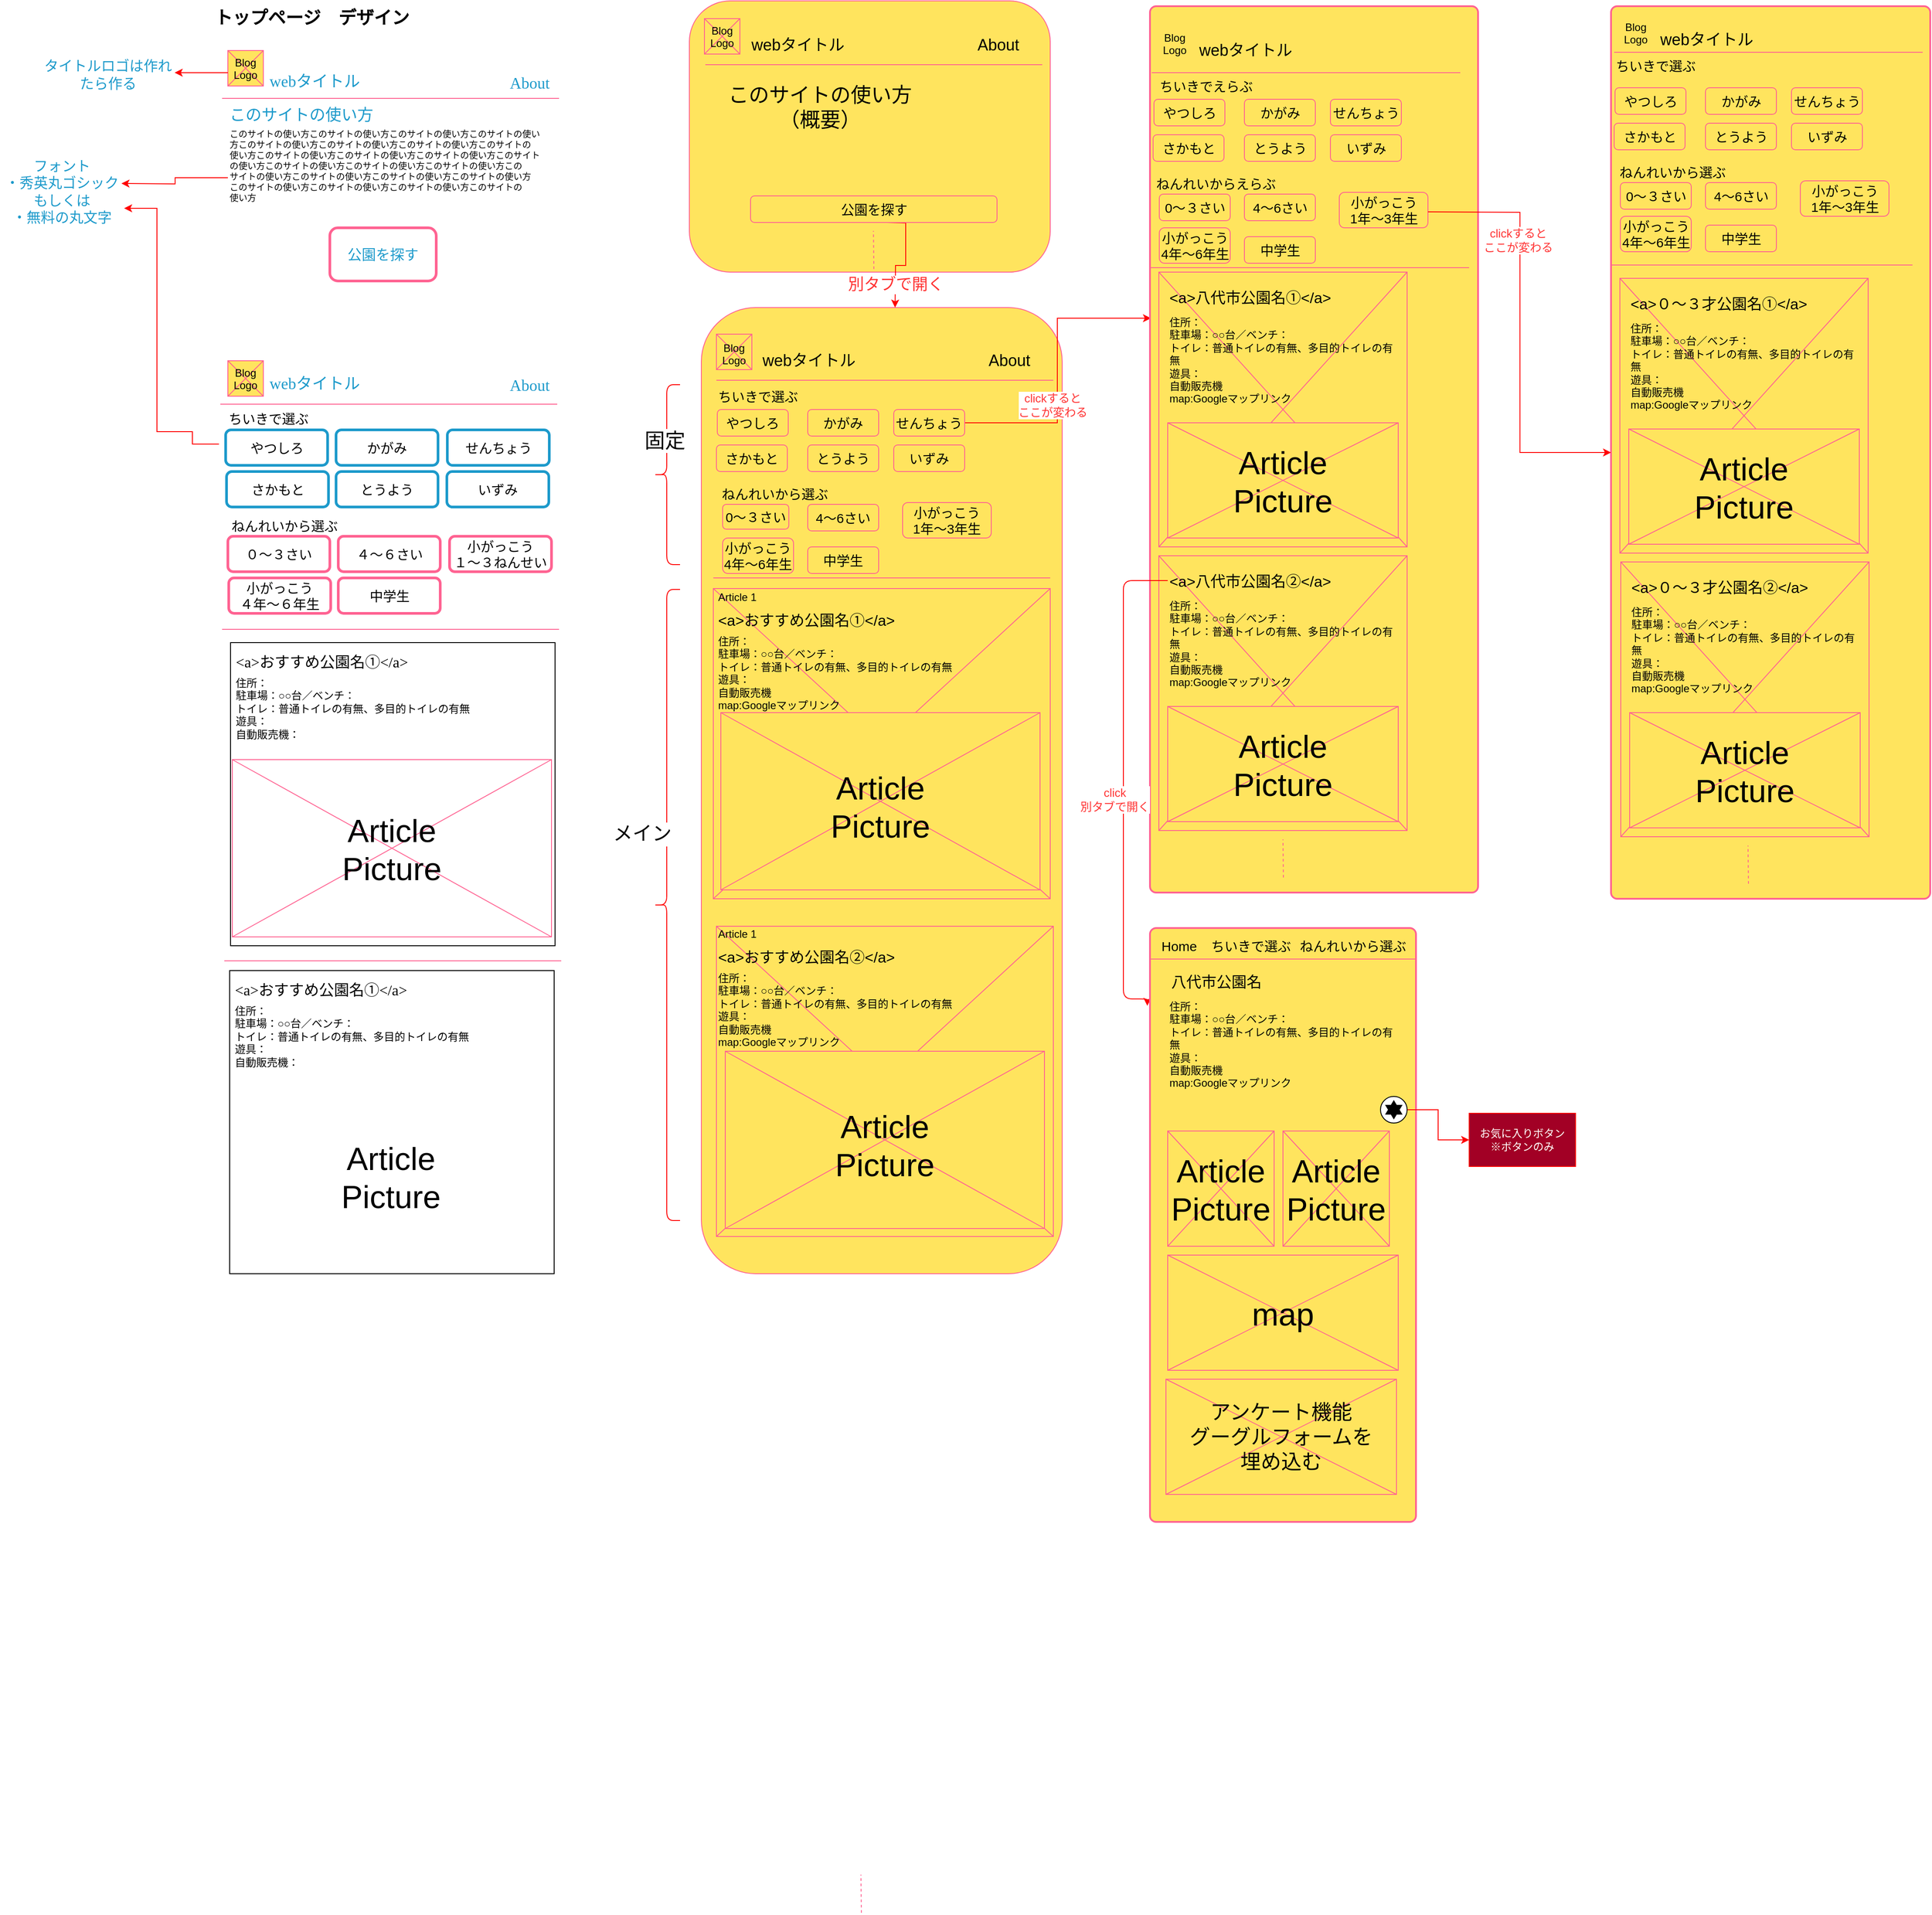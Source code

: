<mxfile version="13.10.0" type="embed">
    <diagram name="Page-1" id="f1b7ffb7-ca1e-a977-7cf5-a751b3c06c05">
        <mxGraphModel dx="1807" dy="575" grid="1" gridSize="10" guides="1" tooltips="1" connect="1" arrows="1" fold="1" page="1" pageScale="1" pageWidth="1169" pageHeight="1654" math="0" shadow="0">
            <root>
                <mxCell id="0"/>
                <mxCell id="1" parent="0"/>
                <mxCell id="K1uKCe7THHYYGD_uXuT9-89" value="" style="whiteSpace=wrap;html=1;fillColor=#FFE45E;strokeColor=#FF6392;rounded=1;fontColor=#000000;" parent="1" vertex="1">
                    <mxGeometry x="-16" y="350" width="407" height="1090" as="geometry"/>
                </mxCell>
                <mxCell id="13" value="" style="verticalLabelPosition=bottom;verticalAlign=top;strokeWidth=1;shape=mxgraph.mockup.graphics.iconGrid;strokeColor=#FF6392;gridSize=1,1;fillColor=#FFE45E;rounded=1;fontColor=#000000;" parent="1" vertex="1">
                    <mxGeometry x="-2.5" y="667" width="380" height="350" as="geometry"/>
                </mxCell>
                <mxCell id="2" value="webタイトル" style="text;spacingTop=-5;fontSize=18;fontStyle=0;rounded=1;fontColor=#000000;" parent="1" vertex="1">
                    <mxGeometry x="51" y="397" width="100" height="20" as="geometry"/>
                </mxCell>
                <mxCell id="3" value="" style="line;strokeWidth=1;fillColor=#FFE45E;strokeColor=#FF6392;rounded=1;fontColor=#000000;" parent="1" vertex="1">
                    <mxGeometry x="1" y="427" width="380" height="10" as="geometry"/>
                </mxCell>
                <mxCell id="8" value="Article 1" style="text;spacingTop=-5;rounded=1;fontColor=#000000;" parent="1" vertex="1">
                    <mxGeometry x="1" y="668" width="50" height="20" as="geometry"/>
                </mxCell>
                <mxCell id="9" value="&lt;a&gt;おすすめ公園名①&lt;/a&gt;" style="text;spacingTop=-5;whiteSpace=wrap;align=left;fontSize=17;rounded=1;fontColor=#000000;" parent="1" vertex="1">
                    <mxGeometry x="1" y="692" width="380" height="20" as="geometry"/>
                </mxCell>
                <mxCell id="20" value="" style="verticalLabelPosition=bottom;verticalAlign=top;strokeWidth=1;shape=mxgraph.mockup.graphics.iconGrid;strokeColor=#FF6392;gridSize=1,1;fillColor=#FFE45E;rounded=1;fontColor=#000000;" parent="1" vertex="1">
                    <mxGeometry x="1" y="380" width="40" height="40" as="geometry"/>
                </mxCell>
                <mxCell id="21" value="Blog &#10;Logo" style="text;spacingTop=-5;align=center;rounded=1;fontColor=#000000;" parent="1" vertex="1">
                    <mxGeometry x="1" y="387" width="40" height="40" as="geometry"/>
                </mxCell>
                <mxCell id="25" value="" style="verticalLabelPosition=bottom;verticalAlign=top;strokeWidth=1;shape=mxgraph.mockup.graphics.iconGrid;strokeColor=#FF6392;gridSize=1,1;fillColor=#FFE45E;rounded=1;fontColor=#000000;" parent="1" vertex="1">
                    <mxGeometry x="6" y="807" width="360" height="200" as="geometry"/>
                </mxCell>
                <mxCell id="26" value="Article&#10;Picture" style="text;spacingTop=-5;align=center;verticalAlign=middle;fontSize=36;rounded=1;fontColor=#000000;" parent="1" vertex="1">
                    <mxGeometry x="6" y="812" width="360" height="200" as="geometry"/>
                </mxCell>
                <mxCell id="MANGyrltQIT4UZOGcqCj-68" value="住所：&#10;駐車場：○○台／ベンチ：　　&#10;トイレ：普通トイレの有無、多目的トイレの有無&#10;遊具：&#10;自動販売機&#10;map:Googleマップリンク" style="text;spacingTop=-5;whiteSpace=wrap;align=left;rounded=1;fontColor=#000000;" parent="1" vertex="1">
                    <mxGeometry x="1" y="718" width="380" height="80" as="geometry"/>
                </mxCell>
                <mxCell id="MANGyrltQIT4UZOGcqCj-79" value="" style="verticalLabelPosition=bottom;verticalAlign=top;strokeWidth=1;shape=mxgraph.mockup.graphics.iconGrid;strokeColor=#FF6392;gridSize=1,1;fillColor=#FFE45E;rounded=1;fontColor=#000000;" parent="1" vertex="1">
                    <mxGeometry x="1" y="1048" width="380" height="350" as="geometry"/>
                </mxCell>
                <mxCell id="MANGyrltQIT4UZOGcqCj-80" value="Article 1" style="text;spacingTop=-5;rounded=1;fontColor=#000000;" parent="1" vertex="1">
                    <mxGeometry x="1" y="1048" width="50" height="20" as="geometry"/>
                </mxCell>
                <mxCell id="MANGyrltQIT4UZOGcqCj-81" value="&lt;a&gt;おすすめ公園名②&lt;/a&gt;" style="text;spacingTop=-5;whiteSpace=wrap;align=left;fontSize=17;rounded=1;fontColor=#000000;" parent="1" vertex="1">
                    <mxGeometry x="1" y="1072" width="380" height="20" as="geometry"/>
                </mxCell>
                <mxCell id="MANGyrltQIT4UZOGcqCj-82" value="" style="verticalLabelPosition=bottom;verticalAlign=top;strokeWidth=1;shape=mxgraph.mockup.graphics.iconGrid;strokeColor=#FF6392;gridSize=1,1;fillColor=#FFE45E;rounded=1;fontColor=#000000;" parent="1" vertex="1">
                    <mxGeometry x="11" y="1189" width="360" height="200" as="geometry"/>
                </mxCell>
                <mxCell id="MANGyrltQIT4UZOGcqCj-83" value="Article&#10;Picture" style="text;spacingTop=-5;align=center;verticalAlign=middle;fontSize=36;rounded=1;fontColor=#000000;" parent="1" vertex="1">
                    <mxGeometry x="11" y="1194" width="360" height="200" as="geometry"/>
                </mxCell>
                <mxCell id="MANGyrltQIT4UZOGcqCj-84" value="住所：&#10;駐車場：○○台／ベンチ：　　&#10;トイレ：普通トイレの有無、多目的トイレの有無&#10;遊具：&#10;自動販売機&#10;map:Googleマップリンク" style="text;spacingTop=-5;whiteSpace=wrap;align=left;rounded=1;fontColor=#000000;" parent="1" vertex="1">
                    <mxGeometry x="1" y="1098" width="380" height="80" as="geometry"/>
                </mxCell>
                <mxCell id="MANGyrltQIT4UZOGcqCj-65" value="ちいきで選ぶ" style="text;spacingTop=-5;align=center;fontSize=15;rounded=1;fontColor=#000000;" parent="1" vertex="1">
                    <mxGeometry x="1" y="440" width="94" height="20" as="geometry"/>
                </mxCell>
                <mxCell id="MANGyrltQIT4UZOGcqCj-66" value="ねんれいから選ぶ" style="text;spacingTop=-5;align=center;fontSize=15;rounded=1;fontColor=#000000;" parent="1" vertex="1">
                    <mxGeometry x="2" y="550" width="130" height="20" as="geometry"/>
                </mxCell>
                <mxCell id="K1uKCe7THHYYGD_uXuT9-32" value="0〜３さい" style="whiteSpace=wrap;html=1;align=center;fontSize=15;fillColor=#FFE45E;strokeColor=#FF6392;rounded=1;fontColor=#000000;" parent="1" vertex="1">
                    <mxGeometry x="8" y="572" width="74.67" height="28" as="geometry"/>
                </mxCell>
                <mxCell id="K1uKCe7THHYYGD_uXuT9-33" value="さかもと" style="whiteSpace=wrap;html=1;align=center;fontSize=15;fillColor=#FFE45E;strokeColor=#FF6392;rounded=1;fontColor=#000000;" parent="1" vertex="1">
                    <mxGeometry x="1" y="505" width="80" height="30" as="geometry"/>
                </mxCell>
                <mxCell id="K1uKCe7THHYYGD_uXuT9-34" value="かがみ" style="whiteSpace=wrap;html=1;align=center;fontSize=15;fillColor=#FFE45E;strokeColor=#FF6392;rounded=1;fontColor=#000000;" parent="1" vertex="1">
                    <mxGeometry x="104" y="465" width="80" height="30" as="geometry"/>
                </mxCell>
                <mxCell id="LoOEr-tiV-RRAQBdNdlS-46" style="edgeStyle=orthogonalEdgeStyle;rounded=0;orthogonalLoop=1;jettySize=auto;html=1;entryX=0.003;entryY=0.352;entryDx=0;entryDy=0;entryPerimeter=0;fontColor=#000000;fillColor=#a20025;strokeColor=#FF0000;" parent="1" source="K1uKCe7THHYYGD_uXuT9-35" target="K1uKCe7THHYYGD_uXuT9-58" edge="1">
                    <mxGeometry relative="1" as="geometry"/>
                </mxCell>
                <mxCell id="LoOEr-tiV-RRAQBdNdlS-47" value="clickすると&lt;br style=&quot;font-size: 13px;&quot;&gt;ここが変わる" style="edgeLabel;html=1;align=center;verticalAlign=middle;resizable=0;points=[];fontSize=13;labelBackgroundColor=#FFFFFF;fontColor=#FF3333;" parent="LoOEr-tiV-RRAQBdNdlS-46" vertex="1" connectable="0">
                    <mxGeometry x="-0.433" y="-3" relative="1" as="geometry">
                        <mxPoint x="6" y="-23" as="offset"/>
                    </mxGeometry>
                </mxCell>
                <mxCell id="K1uKCe7THHYYGD_uXuT9-35" value="せんちょう" style="whiteSpace=wrap;html=1;align=center;fontSize=15;fillColor=#FFE45E;strokeColor=#FF6392;rounded=1;fontColor=#000000;" parent="1" vertex="1">
                    <mxGeometry x="201" y="465" width="80" height="30" as="geometry"/>
                </mxCell>
                <mxCell id="K1uKCe7THHYYGD_uXuT9-36" value="とうよう" style="whiteSpace=wrap;html=1;align=center;fontSize=15;fillColor=#FFE45E;strokeColor=#FF6392;rounded=1;fontColor=#000000;" parent="1" vertex="1">
                    <mxGeometry x="104" y="505" width="80" height="30" as="geometry"/>
                </mxCell>
                <mxCell id="K1uKCe7THHYYGD_uXuT9-37" value="いずみ" style="whiteSpace=wrap;html=1;align=center;fontSize=15;fillColor=#FFE45E;strokeColor=#FF6392;rounded=1;fontColor=#000000;" parent="1" vertex="1">
                    <mxGeometry x="201" y="505" width="80" height="30" as="geometry"/>
                </mxCell>
                <mxCell id="K1uKCe7THHYYGD_uXuT9-46" value="やつしろ" style="whiteSpace=wrap;html=1;align=center;fontSize=15;fillColor=#FFE45E;strokeColor=#FF6392;rounded=1;fontColor=#000000;" parent="1" vertex="1">
                    <mxGeometry x="2" y="465" width="80" height="30" as="geometry"/>
                </mxCell>
                <mxCell id="K1uKCe7THHYYGD_uXuT9-47" value="4〜6さい" style="whiteSpace=wrap;html=1;align=center;fontSize=15;fillColor=#FFE45E;strokeColor=#FF6392;rounded=1;fontColor=#000000;" parent="1" vertex="1">
                    <mxGeometry x="104" y="572" width="80" height="30" as="geometry"/>
                </mxCell>
                <mxCell id="K1uKCe7THHYYGD_uXuT9-48" value="小がっこう&lt;br&gt;1年〜3年生" style="whiteSpace=wrap;html=1;align=center;fontSize=15;fillColor=#FFE45E;strokeColor=#FF6392;rounded=1;fontColor=#000000;" parent="1" vertex="1">
                    <mxGeometry x="211" y="570" width="100" height="40" as="geometry"/>
                </mxCell>
                <mxCell id="K1uKCe7THHYYGD_uXuT9-49" value="小がっこう&lt;br&gt;4年〜6年生" style="whiteSpace=wrap;html=1;align=center;fontSize=15;fillColor=#FFE45E;strokeColor=#FF6392;rounded=1;fontColor=#000000;" parent="1" vertex="1">
                    <mxGeometry x="8" y="610" width="80" height="40" as="geometry"/>
                </mxCell>
                <mxCell id="K1uKCe7THHYYGD_uXuT9-50" value="中学生" style="whiteSpace=wrap;html=1;align=center;fontSize=15;fillColor=#FFE45E;strokeColor=#FF6392;rounded=1;fontColor=#000000;" parent="1" vertex="1">
                    <mxGeometry x="104" y="620" width="80" height="30" as="geometry"/>
                </mxCell>
                <mxCell id="K1uKCe7THHYYGD_uXuT9-58" value="" style="whiteSpace=wrap;html=1;absoluteArcSize=1;arcSize=14;strokeWidth=2;fontStyle=1;fillColor=#FFE45E;strokeColor=#FF6392;rounded=1;fontColor=#000000;" parent="1" vertex="1">
                    <mxGeometry x="490" y="10" width="370" height="1000" as="geometry"/>
                </mxCell>
                <mxCell id="K1uKCe7THHYYGD_uXuT9-63" value="" style="line;strokeWidth=1;fillColor=#FFE45E;strokeColor=#FF6392;rounded=1;fontColor=#000000;" parent="1" vertex="1">
                    <mxGeometry x="492" y="80" width="348" height="10" as="geometry"/>
                </mxCell>
                <mxCell id="K1uKCe7THHYYGD_uXuT9-71" value="" style="group;rounded=1;fontColor=#000000;" parent="1" vertex="1" connectable="0">
                    <mxGeometry x="460" y="310" width="520" height="310" as="geometry"/>
                </mxCell>
                <mxCell id="K1uKCe7THHYYGD_uXuT9-67" value="" style="verticalLabelPosition=bottom;verticalAlign=top;strokeWidth=1;shape=mxgraph.mockup.graphics.iconGrid;strokeColor=#FF6392;gridSize=1,1;fillColor=#FFE45E;rounded=1;fontColor=#000000;" parent="K1uKCe7THHYYGD_uXuT9-71" vertex="1">
                    <mxGeometry x="40" width="280" height="310" as="geometry"/>
                </mxCell>
                <mxCell id="K1uKCe7THHYYGD_uXuT9-68" value="" style="group;rounded=1;fontColor=#000000;" parent="K1uKCe7THHYYGD_uXuT9-71" vertex="1" connectable="0">
                    <mxGeometry x="10" y="170" width="510" height="130" as="geometry"/>
                </mxCell>
                <mxCell id="K1uKCe7THHYYGD_uXuT9-59" value="" style="verticalLabelPosition=bottom;verticalAlign=top;strokeWidth=1;shape=mxgraph.mockup.graphics.iconGrid;strokeColor=#FF6392;gridSize=1,1;fillColor=#FFE45E;rounded=1;fontColor=#000000;" parent="K1uKCe7THHYYGD_uXuT9-68" vertex="1">
                    <mxGeometry x="40" y="0.004" width="260" height="129.996" as="geometry"/>
                </mxCell>
                <mxCell id="K1uKCe7THHYYGD_uXuT9-60" value="Article&#10;Picture" style="text;spacingTop=-5;align=center;verticalAlign=middle;fontSize=36;rounded=1;fontColor=#000000;" parent="K1uKCe7THHYYGD_uXuT9-68" vertex="1">
                    <mxGeometry x="40" width="260" height="129.996" as="geometry"/>
                </mxCell>
                <mxCell id="K1uKCe7THHYYGD_uXuT9-69" value="&lt;a&gt;八代市公園名①&lt;/a&gt;" style="text;spacingTop=-5;whiteSpace=wrap;align=left;fontSize=17;rounded=1;fontColor=#000000;" parent="K1uKCe7THHYYGD_uXuT9-71" vertex="1">
                    <mxGeometry x="50" y="18" width="260" height="20" as="geometry"/>
                </mxCell>
                <mxCell id="K1uKCe7THHYYGD_uXuT9-70" value="住所：&#10;駐車場：○○台／ベンチ：　　&#10;トイレ：普通トイレの有無、多目的トイレの有無&#10;遊具：&#10;自動販売機&#10;map:Googleマップリンク" style="text;spacingTop=-5;whiteSpace=wrap;align=left;rounded=1;fontColor=#000000;" parent="K1uKCe7THHYYGD_uXuT9-71" vertex="1">
                    <mxGeometry x="50" y="48" width="260" height="104" as="geometry"/>
                </mxCell>
                <mxCell id="K1uKCe7THHYYGD_uXuT9-87" value="" style="endArrow=none;dashed=1;html=1;fontSize=15;spacing=4;strokeColor=#FF6392;fontColor=#000000;" parent="1" edge="1">
                    <mxGeometry width="50" height="50" relative="1" as="geometry">
                        <mxPoint x="640.5" y="993" as="sourcePoint"/>
                        <mxPoint x="640" y="950" as="targetPoint"/>
                    </mxGeometry>
                </mxCell>
                <mxCell id="K1uKCe7THHYYGD_uXuT9-91" value="" style="endArrow=none;dashed=1;html=1;fontSize=15;spacing=4;strokeColor=#FF6392;fontColor=#000000;" parent="1" edge="1">
                    <mxGeometry width="50" height="50" relative="1" as="geometry">
                        <mxPoint x="164.5" y="2161" as="sourcePoint"/>
                        <mxPoint x="164" y="2118" as="targetPoint"/>
                    </mxGeometry>
                </mxCell>
                <mxCell id="K1uKCe7THHYYGD_uXuT9-92" value="" style="whiteSpace=wrap;html=1;absoluteArcSize=1;arcSize=14;strokeWidth=2;fontStyle=1;fillColor=#FFE45E;strokeColor=#FF6392;rounded=1;fontColor=#000000;" parent="1" vertex="1">
                    <mxGeometry x="1010" y="10" width="360" height="1007" as="geometry"/>
                </mxCell>
                <mxCell id="K1uKCe7THHYYGD_uXuT9-95" value="" style="line;strokeWidth=1;fillColor=#FFE45E;strokeColor=#FF6392;rounded=1;fontColor=#000000;" parent="1" vertex="1">
                    <mxGeometry x="1011" y="297" width="339" height="10" as="geometry"/>
                </mxCell>
                <mxCell id="K1uKCe7THHYYGD_uXuT9-99" value="" style="group;rounded=1;fontColor=#000000;" parent="1" vertex="1" connectable="0">
                    <mxGeometry x="1021" y="637" width="280" height="310" as="geometry"/>
                </mxCell>
                <mxCell id="K1uKCe7THHYYGD_uXuT9-100" value="" style="verticalLabelPosition=bottom;verticalAlign=top;strokeWidth=1;shape=mxgraph.mockup.graphics.iconGrid;strokeColor=#FF6392;gridSize=1,1;fillColor=#FFE45E;rounded=1;fontColor=#000000;" parent="K1uKCe7THHYYGD_uXuT9-99" vertex="1">
                    <mxGeometry width="280" height="310" as="geometry"/>
                </mxCell>
                <mxCell id="K1uKCe7THHYYGD_uXuT9-101" value="" style="group;rounded=1;fontColor=#000000;" parent="K1uKCe7THHYYGD_uXuT9-99" vertex="1" connectable="0">
                    <mxGeometry x="10" y="170" width="260" height="130" as="geometry"/>
                </mxCell>
                <mxCell id="K1uKCe7THHYYGD_uXuT9-102" value="" style="verticalLabelPosition=bottom;verticalAlign=top;strokeWidth=1;shape=mxgraph.mockup.graphics.iconGrid;strokeColor=#FF6392;gridSize=1,1;fillColor=#FFE45E;rounded=1;fontColor=#000000;" parent="K1uKCe7THHYYGD_uXuT9-101" vertex="1">
                    <mxGeometry y="0.004" width="260" height="129.996" as="geometry"/>
                </mxCell>
                <mxCell id="K1uKCe7THHYYGD_uXuT9-103" value="Article&#10;Picture" style="text;spacingTop=-5;align=center;verticalAlign=middle;fontSize=36;rounded=1;fontColor=#000000;" parent="K1uKCe7THHYYGD_uXuT9-101" vertex="1">
                    <mxGeometry width="260" height="129.996" as="geometry"/>
                </mxCell>
                <mxCell id="K1uKCe7THHYYGD_uXuT9-104" value="&lt;a&gt;０〜３才公園名②&lt;/a&gt;" style="text;spacingTop=-5;whiteSpace=wrap;align=left;fontSize=17;rounded=1;fontColor=#000000;" parent="K1uKCe7THHYYGD_uXuT9-99" vertex="1">
                    <mxGeometry x="10" y="18" width="260" height="20" as="geometry"/>
                </mxCell>
                <mxCell id="K1uKCe7THHYYGD_uXuT9-105" value="住所：&#10;駐車場：○○台／ベンチ：　　&#10;トイレ：普通トイレの有無、多目的トイレの有無&#10;遊具：&#10;自動販売機&#10;map:Googleマップリンク" style="text;spacingTop=-5;whiteSpace=wrap;align=left;rounded=1;fontColor=#000000;" parent="K1uKCe7THHYYGD_uXuT9-99" vertex="1">
                    <mxGeometry x="10" y="48" width="260" height="104" as="geometry"/>
                </mxCell>
                <mxCell id="K1uKCe7THHYYGD_uXuT9-106" value="" style="group;rounded=1;fontColor=#000000;" parent="1" vertex="1" connectable="0">
                    <mxGeometry x="1020" y="317" width="280" height="310" as="geometry"/>
                </mxCell>
                <mxCell id="K1uKCe7THHYYGD_uXuT9-107" value="" style="verticalLabelPosition=bottom;verticalAlign=top;strokeWidth=1;shape=mxgraph.mockup.graphics.iconGrid;strokeColor=#FF6392;gridSize=1,1;fillColor=#FFE45E;rounded=1;fontColor=#000000;" parent="K1uKCe7THHYYGD_uXuT9-106" vertex="1">
                    <mxGeometry width="280" height="310" as="geometry"/>
                </mxCell>
                <mxCell id="K1uKCe7THHYYGD_uXuT9-108" value="" style="group;rounded=1;fontColor=#000000;" parent="K1uKCe7THHYYGD_uXuT9-106" vertex="1" connectable="0">
                    <mxGeometry x="10" y="170" width="260" height="130" as="geometry"/>
                </mxCell>
                <mxCell id="K1uKCe7THHYYGD_uXuT9-109" value="" style="verticalLabelPosition=bottom;verticalAlign=top;strokeWidth=1;shape=mxgraph.mockup.graphics.iconGrid;strokeColor=#FF6392;gridSize=1,1;fillColor=#FFE45E;rounded=1;fontColor=#000000;" parent="K1uKCe7THHYYGD_uXuT9-108" vertex="1">
                    <mxGeometry y="0.004" width="260" height="129.996" as="geometry"/>
                </mxCell>
                <mxCell id="K1uKCe7THHYYGD_uXuT9-110" value="Article&#10;Picture" style="text;spacingTop=-5;align=center;verticalAlign=middle;fontSize=36;rounded=1;fontColor=#000000;" parent="K1uKCe7THHYYGD_uXuT9-108" vertex="1">
                    <mxGeometry width="260" height="129.996" as="geometry"/>
                </mxCell>
                <mxCell id="K1uKCe7THHYYGD_uXuT9-111" value="&lt;a&gt;０〜３才公園名①&lt;/a&gt;" style="text;spacingTop=-5;whiteSpace=wrap;align=left;fontSize=17;rounded=1;fontColor=#000000;" parent="K1uKCe7THHYYGD_uXuT9-106" vertex="1">
                    <mxGeometry x="10" y="18" width="260" height="20" as="geometry"/>
                </mxCell>
                <mxCell id="K1uKCe7THHYYGD_uXuT9-112" value="住所：&#10;駐車場：○○台／ベンチ：　　&#10;トイレ：普通トイレの有無、多目的トイレの有無&#10;遊具：&#10;自動販売機&#10;map:Googleマップリンク" style="text;spacingTop=-5;whiteSpace=wrap;align=left;rounded=1;fontColor=#000000;" parent="K1uKCe7THHYYGD_uXuT9-106" vertex="1">
                    <mxGeometry x="10" y="48" width="260" height="104" as="geometry"/>
                </mxCell>
                <mxCell id="K1uKCe7THHYYGD_uXuT9-113" value="" style="endArrow=none;dashed=1;html=1;fontSize=15;spacing=4;strokeColor=#FF6392;fontColor=#000000;" parent="1" edge="1">
                    <mxGeometry width="50" height="50" relative="1" as="geometry">
                        <mxPoint x="1165" y="1000" as="sourcePoint"/>
                        <mxPoint x="1164.5" y="957" as="targetPoint"/>
                    </mxGeometry>
                </mxCell>
                <mxCell id="K1uKCe7THHYYGD_uXuT9-73" value="" style="verticalLabelPosition=bottom;verticalAlign=top;strokeWidth=1;shape=mxgraph.mockup.graphics.iconGrid;strokeColor=#FF6392;gridSize=1,1;fillColor=#FFE45E;rounded=1;fontColor=#000000;" parent="1" vertex="1">
                    <mxGeometry x="500" y="630" width="280" height="310" as="geometry"/>
                </mxCell>
                <mxCell id="K1uKCe7THHYYGD_uXuT9-74" value="" style="group;rounded=1;fontColor=#000000;" parent="1" vertex="1" connectable="0">
                    <mxGeometry x="510" y="800" width="260" height="130" as="geometry"/>
                </mxCell>
                <mxCell id="K1uKCe7THHYYGD_uXuT9-75" value="" style="verticalLabelPosition=bottom;verticalAlign=top;strokeWidth=1;shape=mxgraph.mockup.graphics.iconGrid;strokeColor=#FF6392;gridSize=1,1;fillColor=#FFE45E;rounded=1;fontColor=#000000;" parent="K1uKCe7THHYYGD_uXuT9-74" vertex="1">
                    <mxGeometry y="0.004" width="260" height="129.996" as="geometry"/>
                </mxCell>
                <mxCell id="K1uKCe7THHYYGD_uXuT9-76" value="Article&#10;Picture" style="text;spacingTop=-5;align=center;verticalAlign=middle;fontSize=36;rounded=1;fontColor=#000000;" parent="K1uKCe7THHYYGD_uXuT9-74" vertex="1">
                    <mxGeometry width="260" height="129.996" as="geometry"/>
                </mxCell>
                <mxCell id="K1uKCe7THHYYGD_uXuT9-145" style="edgeStyle=orthogonalEdgeStyle;orthogonalLoop=1;jettySize=auto;html=1;fontSize=23;entryX=-0.01;entryY=0.131;entryDx=0;entryDy=0;entryPerimeter=0;fontColor=#000000;fillColor=#a20025;strokeColor=#FF0000;" parent="1" source="K1uKCe7THHYYGD_uXuT9-77" target="K1uKCe7THHYYGD_uXuT9-119" edge="1">
                    <mxGeometry relative="1" as="geometry">
                        <mxPoint x="420" y="990" as="targetPoint"/>
                        <Array as="points">
                            <mxPoint x="460" y="658"/>
                            <mxPoint x="460" y="1130"/>
                        </Array>
                    </mxGeometry>
                </mxCell>
                <mxCell id="K1uKCe7THHYYGD_uXuT9-146" value="click&lt;br style=&quot;font-size: 13px;&quot;&gt;別タブで開く" style="edgeLabel;html=1;align=center;verticalAlign=middle;resizable=0;points=[];fontSize=13;rounded=1;fontColor=#FF3333;labelBackgroundColor=#FFFFFF;" parent="K1uKCe7THHYYGD_uXuT9-145" vertex="1" connectable="0">
                    <mxGeometry x="0.063" relative="1" as="geometry">
                        <mxPoint x="-10" y="1" as="offset"/>
                    </mxGeometry>
                </mxCell>
                <mxCell id="K1uKCe7THHYYGD_uXuT9-77" value="&lt;a&gt;八代市公園名②&lt;/a&gt;" style="text;spacingTop=-5;whiteSpace=wrap;align=left;fontSize=17;rounded=1;fontColor=#000000;" parent="1" vertex="1">
                    <mxGeometry x="510" y="648" width="260" height="20" as="geometry"/>
                </mxCell>
                <mxCell id="K1uKCe7THHYYGD_uXuT9-78" value="住所：&#10;駐車場：○○台／ベンチ：　　&#10;トイレ：普通トイレの有無、多目的トイレの有無&#10;遊具：&#10;自動販売機&#10;map:Googleマップリンク" style="text;spacingTop=-5;whiteSpace=wrap;align=left;rounded=1;fontColor=#000000;" parent="1" vertex="1">
                    <mxGeometry x="510" y="678" width="260" height="104" as="geometry"/>
                </mxCell>
                <mxCell id="K1uKCe7THHYYGD_uXuT9-119" value="" style="whiteSpace=wrap;html=1;absoluteArcSize=1;arcSize=14;strokeWidth=2;fontStyle=1;fillColor=#FFE45E;strokeColor=#FF6392;rounded=1;fontColor=#000000;" parent="1" vertex="1">
                    <mxGeometry x="490" y="1050" width="300" height="670" as="geometry"/>
                </mxCell>
                <mxCell id="K1uKCe7THHYYGD_uXuT9-120" value="" style="line;strokeWidth=1;fillColor=#FFE45E;strokeColor=#FF6392;rounded=1;fontColor=#000000;" parent="1" vertex="1">
                    <mxGeometry x="490" y="1080" width="300" height="10" as="geometry"/>
                </mxCell>
                <mxCell id="K1uKCe7THHYYGD_uXuT9-121" value="Home" style="text;spacingTop=-5;align=center;fontSize=15;rounded=1;fontColor=#000000;" parent="1" vertex="1">
                    <mxGeometry x="493" y="1060" width="60" height="20" as="geometry"/>
                </mxCell>
                <mxCell id="K1uKCe7THHYYGD_uXuT9-122" value="ちいきで選ぶ" style="text;spacingTop=-5;align=center;fontSize=15;rounded=1;fontColor=#000000;" parent="1" vertex="1">
                    <mxGeometry x="557" y="1060" width="94" height="20" as="geometry"/>
                </mxCell>
                <mxCell id="K1uKCe7THHYYGD_uXuT9-123" value="ねんれいから選ぶ" style="text;spacingTop=-5;align=center;fontSize=15;rounded=1;fontColor=#000000;" parent="1" vertex="1">
                    <mxGeometry x="654" y="1060" width="130" height="20" as="geometry"/>
                </mxCell>
                <mxCell id="K1uKCe7THHYYGD_uXuT9-131" value="八代市公園名" style="text;spacingTop=-5;whiteSpace=wrap;align=left;fontSize=17;rounded=1;fontColor=#000000;" parent="1" vertex="1">
                    <mxGeometry x="512" y="1100" width="260" height="20" as="geometry"/>
                </mxCell>
                <mxCell id="K1uKCe7THHYYGD_uXuT9-132" value="住所：&#10;駐車場：○○台／ベンチ：　　&#10;トイレ：普通トイレの有無、多目的トイレの有無&#10;遊具：&#10;自動販売機&#10;map:Googleマップリンク" style="text;spacingTop=-5;whiteSpace=wrap;align=left;rounded=1;fontColor=#000000;" parent="1" vertex="1">
                    <mxGeometry x="510" y="1130" width="260" height="104" as="geometry"/>
                </mxCell>
                <mxCell id="K1uKCe7THHYYGD_uXuT9-134" value="" style="group;rounded=1;fontColor=#000000;" parent="1" vertex="1" connectable="0">
                    <mxGeometry x="510" y="1279" width="120" height="130" as="geometry"/>
                </mxCell>
                <mxCell id="K1uKCe7THHYYGD_uXuT9-129" value="" style="verticalLabelPosition=bottom;verticalAlign=top;strokeWidth=1;shape=mxgraph.mockup.graphics.iconGrid;strokeColor=#FF6392;gridSize=1,1;fillColor=#FFE45E;rounded=1;fontColor=#000000;" parent="K1uKCe7THHYYGD_uXuT9-134" vertex="1">
                    <mxGeometry width="120" height="130" as="geometry"/>
                </mxCell>
                <mxCell id="K1uKCe7THHYYGD_uXuT9-130" value="Article&#10;Picture" style="text;spacingTop=-5;align=center;verticalAlign=middle;fontSize=36;rounded=1;fontColor=#000000;" parent="K1uKCe7THHYYGD_uXuT9-134" vertex="1">
                    <mxGeometry width="120" height="130" as="geometry"/>
                </mxCell>
                <mxCell id="K1uKCe7THHYYGD_uXuT9-138" value="" style="group;rounded=1;fontColor=#000000;" parent="1" vertex="1" connectable="0">
                    <mxGeometry x="508" y="1559" width="260" height="130" as="geometry"/>
                </mxCell>
                <mxCell id="K1uKCe7THHYYGD_uXuT9-136" value="" style="verticalLabelPosition=bottom;verticalAlign=top;strokeWidth=1;shape=mxgraph.mockup.graphics.iconGrid;strokeColor=#FF6392;gridSize=1,1;fillColor=#FFE45E;rounded=1;fontColor=#000000;" parent="K1uKCe7THHYYGD_uXuT9-138" vertex="1">
                    <mxGeometry width="260" height="130" as="geometry"/>
                </mxCell>
                <mxCell id="K1uKCe7THHYYGD_uXuT9-137" value="アンケート機能&#10;グーグルフォームを&#10;埋め込む" style="text;spacingTop=-5;align=center;verticalAlign=middle;fontSize=23;rounded=1;fontColor=#000000;" parent="K1uKCe7THHYYGD_uXuT9-138" vertex="1">
                    <mxGeometry width="260" height="130" as="geometry"/>
                </mxCell>
                <mxCell id="K1uKCe7THHYYGD_uXuT9-139" value="" style="group;rounded=1;fontColor=#000000;" parent="1" vertex="1" connectable="0">
                    <mxGeometry x="510" y="1419" width="260" height="130" as="geometry"/>
                </mxCell>
                <mxCell id="K1uKCe7THHYYGD_uXuT9-140" value="" style="verticalLabelPosition=bottom;verticalAlign=top;strokeWidth=1;shape=mxgraph.mockup.graphics.iconGrid;strokeColor=#FF6392;gridSize=1,1;fillColor=#FFE45E;rounded=1;fontColor=#000000;" parent="K1uKCe7THHYYGD_uXuT9-139" vertex="1">
                    <mxGeometry width="260" height="130" as="geometry"/>
                </mxCell>
                <mxCell id="K1uKCe7THHYYGD_uXuT9-141" value="map" style="text;spacingTop=-5;align=center;verticalAlign=middle;fontSize=36;rounded=1;fontColor=#000000;" parent="K1uKCe7THHYYGD_uXuT9-139" vertex="1">
                    <mxGeometry width="260" height="130" as="geometry"/>
                </mxCell>
                <mxCell id="K1uKCe7THHYYGD_uXuT9-142" value="" style="group;rounded=1;fontColor=#000000;" parent="1" vertex="1" connectable="0">
                    <mxGeometry x="640" y="1279" width="120" height="130" as="geometry"/>
                </mxCell>
                <mxCell id="K1uKCe7THHYYGD_uXuT9-143" value="" style="verticalLabelPosition=bottom;verticalAlign=top;strokeWidth=1;shape=mxgraph.mockup.graphics.iconGrid;strokeColor=#FF6392;gridSize=1,1;fillColor=#FFE45E;rounded=1;fontColor=#000000;" parent="K1uKCe7THHYYGD_uXuT9-142" vertex="1">
                    <mxGeometry width="120" height="130" as="geometry"/>
                </mxCell>
                <mxCell id="K1uKCe7THHYYGD_uXuT9-144" value="Article&#10;Picture" style="text;spacingTop=-5;align=center;verticalAlign=middle;fontSize=36;rounded=1;fontColor=#000000;" parent="K1uKCe7THHYYGD_uXuT9-142" vertex="1">
                    <mxGeometry width="120" height="130" as="geometry"/>
                </mxCell>
                <mxCell id="LoOEr-tiV-RRAQBdNdlS-28" value="" style="line;strokeWidth=1;fillColor=#FFE45E;strokeColor=#FF6392;rounded=1;fontColor=#000000;" parent="1" vertex="1">
                    <mxGeometry x="-2.5" y="650" width="380" height="10" as="geometry"/>
                </mxCell>
                <mxCell id="LoOEr-tiV-RRAQBdNdlS-29" value="ちいきでえらぶ" style="text;spacingTop=-5;align=center;fontSize=15;rounded=1;fontColor=#000000;" parent="1" vertex="1">
                    <mxGeometry x="506.5" y="90" width="94" height="20" as="geometry"/>
                </mxCell>
                <mxCell id="LoOEr-tiV-RRAQBdNdlS-30" value="ねんれいからえらぶ" style="text;spacingTop=-5;align=center;fontSize=15;rounded=1;fontColor=#000000;" parent="1" vertex="1">
                    <mxGeometry x="499.5" y="200" width="130" height="20" as="geometry"/>
                </mxCell>
                <mxCell id="LoOEr-tiV-RRAQBdNdlS-31" value="0〜３さい" style="whiteSpace=wrap;html=1;align=center;fontSize=15;fillColor=#FFE45E;strokeColor=#FF6392;rounded=1;fontColor=#000000;" parent="1" vertex="1">
                    <mxGeometry x="500.5" y="222" width="80" height="30" as="geometry"/>
                </mxCell>
                <mxCell id="LoOEr-tiV-RRAQBdNdlS-32" value="さかもと" style="whiteSpace=wrap;html=1;align=center;fontSize=15;fillColor=#FFE45E;strokeColor=#FF6392;rounded=1;fontColor=#000000;" parent="1" vertex="1">
                    <mxGeometry x="493.5" y="155" width="80" height="30" as="geometry"/>
                </mxCell>
                <mxCell id="LoOEr-tiV-RRAQBdNdlS-33" value="かがみ" style="whiteSpace=wrap;html=1;align=center;fontSize=15;fillColor=#FFE45E;strokeColor=#FF6392;rounded=1;fontColor=#000000;" parent="1" vertex="1">
                    <mxGeometry x="596.5" y="115" width="80" height="30" as="geometry"/>
                </mxCell>
                <mxCell id="LoOEr-tiV-RRAQBdNdlS-34" value="せんちょう" style="whiteSpace=wrap;html=1;align=center;fontSize=15;fillColor=#FFE45E;strokeColor=#FF6392;rounded=1;fontColor=#000000;" parent="1" vertex="1">
                    <mxGeometry x="693.5" y="115" width="80" height="30" as="geometry"/>
                </mxCell>
                <mxCell id="LoOEr-tiV-RRAQBdNdlS-35" value="とうよう" style="whiteSpace=wrap;html=1;align=center;fontSize=15;fillColor=#FFE45E;strokeColor=#FF6392;rounded=1;fontColor=#000000;" parent="1" vertex="1">
                    <mxGeometry x="596.5" y="155" width="80" height="30" as="geometry"/>
                </mxCell>
                <mxCell id="LoOEr-tiV-RRAQBdNdlS-36" value="いずみ" style="whiteSpace=wrap;html=1;align=center;fontSize=15;fillColor=#FFE45E;strokeColor=#FF6392;rounded=1;fontColor=#000000;" parent="1" vertex="1">
                    <mxGeometry x="693.5" y="155" width="80" height="30" as="geometry"/>
                </mxCell>
                <mxCell id="LoOEr-tiV-RRAQBdNdlS-37" value="やつしろ" style="whiteSpace=wrap;html=1;align=center;fontSize=15;fillColor=#FFE45E;strokeColor=#FF6392;rounded=1;fontColor=#000000;" parent="1" vertex="1">
                    <mxGeometry x="494.5" y="115" width="80" height="30" as="geometry"/>
                </mxCell>
                <mxCell id="LoOEr-tiV-RRAQBdNdlS-38" value="4〜6さい" style="whiteSpace=wrap;html=1;align=center;fontSize=15;fillColor=#FFE45E;strokeColor=#FF6392;rounded=1;fontColor=#000000;" parent="1" vertex="1">
                    <mxGeometry x="596.5" y="222" width="80" height="30" as="geometry"/>
                </mxCell>
                <mxCell id="LoOEr-tiV-RRAQBdNdlS-39" value="小がっこう&lt;br&gt;1年〜3年生" style="whiteSpace=wrap;html=1;align=center;fontSize=15;fillColor=#FFE45E;strokeColor=#FF6392;rounded=1;fontColor=#000000;" parent="1" vertex="1">
                    <mxGeometry x="703.5" y="220" width="100" height="40" as="geometry"/>
                </mxCell>
                <mxCell id="LoOEr-tiV-RRAQBdNdlS-40" value="小がっこう&lt;br&gt;4年〜6年生" style="whiteSpace=wrap;html=1;align=center;fontSize=15;fillColor=#FFE45E;strokeColor=#FF6392;rounded=1;fontColor=#000000;" parent="1" vertex="1">
                    <mxGeometry x="500.5" y="260" width="80" height="40" as="geometry"/>
                </mxCell>
                <mxCell id="LoOEr-tiV-RRAQBdNdlS-41" value="中学生" style="whiteSpace=wrap;html=1;align=center;fontSize=15;fillColor=#FFE45E;strokeColor=#FF6392;rounded=1;fontColor=#000000;" parent="1" vertex="1">
                    <mxGeometry x="596.5" y="270" width="80" height="30" as="geometry"/>
                </mxCell>
                <mxCell id="LoOEr-tiV-RRAQBdNdlS-42" value="" style="line;strokeWidth=1;fillColor=#FFE45E;strokeColor=#FF6392;rounded=1;fontColor=#000000;" parent="1" vertex="1">
                    <mxGeometry x="490" y="300" width="360" height="10" as="geometry"/>
                </mxCell>
                <mxCell id="LoOEr-tiV-RRAQBdNdlS-48" value="ちいきで選ぶ" style="text;spacingTop=-5;align=center;fontSize=15;rounded=1;fontColor=#000000;" parent="1" vertex="1">
                    <mxGeometry x="1013.5" y="67" width="94" height="10" as="geometry"/>
                </mxCell>
                <mxCell id="LoOEr-tiV-RRAQBdNdlS-49" value="ねんれいから選ぶ" style="text;spacingTop=-5;align=center;fontSize=15;rounded=1;fontColor=#000000;" parent="1" vertex="1">
                    <mxGeometry x="1014.5" y="187" width="130" height="20" as="geometry"/>
                </mxCell>
                <mxCell id="LoOEr-tiV-RRAQBdNdlS-50" value="0〜３さい" style="whiteSpace=wrap;html=1;align=center;fontSize=15;fillColor=#FFE45E;strokeColor=#FF6392;rounded=1;fontColor=#000000;" parent="1" vertex="1">
                    <mxGeometry x="1020.5" y="209" width="80" height="30" as="geometry"/>
                </mxCell>
                <mxCell id="LoOEr-tiV-RRAQBdNdlS-51" value="さかもと" style="whiteSpace=wrap;html=1;align=center;fontSize=15;fillColor=#FFE45E;strokeColor=#FF6392;rounded=1;fontColor=#000000;" parent="1" vertex="1">
                    <mxGeometry x="1013.5" y="142" width="80" height="30" as="geometry"/>
                </mxCell>
                <mxCell id="LoOEr-tiV-RRAQBdNdlS-52" value="かがみ" style="whiteSpace=wrap;html=1;align=center;fontSize=15;fillColor=#FFE45E;strokeColor=#FF6392;rounded=1;fontColor=#000000;" parent="1" vertex="1">
                    <mxGeometry x="1116.5" y="102" width="80" height="30" as="geometry"/>
                </mxCell>
                <mxCell id="LoOEr-tiV-RRAQBdNdlS-53" value="せんちょう" style="whiteSpace=wrap;html=1;align=center;fontSize=15;fillColor=#FFE45E;strokeColor=#FF6392;rounded=1;fontColor=#000000;" parent="1" vertex="1">
                    <mxGeometry x="1213.5" y="102" width="80" height="30" as="geometry"/>
                </mxCell>
                <mxCell id="LoOEr-tiV-RRAQBdNdlS-54" value="とうよう" style="whiteSpace=wrap;html=1;align=center;fontSize=15;fillColor=#FFE45E;strokeColor=#FF6392;rounded=1;fontColor=#000000;" parent="1" vertex="1">
                    <mxGeometry x="1116.5" y="142" width="80" height="30" as="geometry"/>
                </mxCell>
                <mxCell id="LoOEr-tiV-RRAQBdNdlS-55" value="いずみ" style="whiteSpace=wrap;html=1;align=center;fontSize=15;fillColor=#FFE45E;strokeColor=#FF6392;rounded=1;fontColor=#000000;" parent="1" vertex="1">
                    <mxGeometry x="1213.5" y="142" width="80" height="30" as="geometry"/>
                </mxCell>
                <mxCell id="LoOEr-tiV-RRAQBdNdlS-56" value="やつしろ" style="whiteSpace=wrap;html=1;align=center;fontSize=15;fillColor=#FFE45E;strokeColor=#FF6392;rounded=1;fontColor=#000000;" parent="1" vertex="1">
                    <mxGeometry x="1014.5" y="102" width="80" height="30" as="geometry"/>
                </mxCell>
                <mxCell id="LoOEr-tiV-RRAQBdNdlS-57" value="4〜6さい" style="whiteSpace=wrap;html=1;align=center;fontSize=15;fillColor=#FFE45E;strokeColor=#FF6392;rounded=1;fontColor=#000000;" parent="1" vertex="1">
                    <mxGeometry x="1116.5" y="209" width="80" height="30" as="geometry"/>
                </mxCell>
                <mxCell id="LoOEr-tiV-RRAQBdNdlS-58" value="小がっこう&lt;br&gt;1年〜3年生" style="whiteSpace=wrap;html=1;align=center;fontSize=15;fillColor=#FFE45E;strokeColor=#FF6392;rounded=1;fontColor=#000000;" parent="1" vertex="1">
                    <mxGeometry x="1223.5" y="207" width="100" height="40" as="geometry"/>
                </mxCell>
                <mxCell id="LoOEr-tiV-RRAQBdNdlS-59" value="小がっこう&lt;br&gt;4年〜6年生" style="whiteSpace=wrap;html=1;align=center;fontSize=15;fillColor=#FFE45E;strokeColor=#FF6392;rounded=1;fontColor=#000000;" parent="1" vertex="1">
                    <mxGeometry x="1020.5" y="247" width="80" height="40" as="geometry"/>
                </mxCell>
                <mxCell id="LoOEr-tiV-RRAQBdNdlS-60" value="中学生" style="whiteSpace=wrap;html=1;align=center;fontSize=15;fillColor=#FFE45E;strokeColor=#FF6392;rounded=1;fontColor=#000000;" parent="1" vertex="1">
                    <mxGeometry x="1116.5" y="257" width="80" height="30" as="geometry"/>
                </mxCell>
                <mxCell id="LoOEr-tiV-RRAQBdNdlS-62" style="edgeStyle=orthogonalEdgeStyle;rounded=0;orthogonalLoop=1;jettySize=auto;html=1;fontColor=#000000;fillColor=#a20025;strokeColor=#FF0000;" parent="1" target="K1uKCe7THHYYGD_uXuT9-92" edge="1">
                    <mxGeometry relative="1" as="geometry">
                        <mxPoint x="803.5" y="241.997" as="sourcePoint"/>
                        <mxPoint x="994.61" y="473.93" as="targetPoint"/>
                    </mxGeometry>
                </mxCell>
                <mxCell id="LoOEr-tiV-RRAQBdNdlS-63" value="clickすると&lt;br style=&quot;font-size: 13px;&quot;&gt;ここが変わる" style="edgeLabel;html=1;align=center;verticalAlign=middle;resizable=0;points=[];fontSize=13;fontColor=#FF3333;labelBackgroundColor=#FFFFFF;" parent="LoOEr-tiV-RRAQBdNdlS-62" vertex="1" connectable="0">
                    <mxGeometry x="-0.433" y="-3" relative="1" as="geometry">
                        <mxPoint as="offset"/>
                    </mxGeometry>
                </mxCell>
                <mxCell id="LoOEr-tiV-RRAQBdNdlS-64" value="webタイトル" style="text;spacingTop=-5;fontSize=18;fontStyle=0;rounded=1;fontColor=#000000;" parent="1" vertex="1">
                    <mxGeometry x="543.5" y="47" width="230" height="20" as="geometry"/>
                </mxCell>
                <mxCell id="LoOEr-tiV-RRAQBdNdlS-65" value="Blog &#10;Logo" style="text;spacingTop=-5;align=center;rounded=1;fontColor=#000000;" parent="1" vertex="1">
                    <mxGeometry x="498" y="37" width="40" height="40" as="geometry"/>
                </mxCell>
                <mxCell id="LoOEr-tiV-RRAQBdNdlS-66" value="webタイトル" style="text;spacingTop=-5;fontSize=18;fontStyle=0;rounded=1;fontColor=#000000;" parent="1" vertex="1">
                    <mxGeometry x="1063.5" y="35" width="230" height="20" as="geometry"/>
                </mxCell>
                <mxCell id="LoOEr-tiV-RRAQBdNdlS-67" value="Blog &#10;Logo" style="text;spacingTop=-5;align=center;rounded=1;fontColor=#000000;" parent="1" vertex="1">
                    <mxGeometry x="1018" y="25" width="40" height="40" as="geometry"/>
                </mxCell>
                <mxCell id="LoOEr-tiV-RRAQBdNdlS-68" value="" style="line;strokeWidth=1;fillColor=#FFE45E;strokeColor=#FF6392;rounded=1;fontColor=#000000;" parent="1" vertex="1">
                    <mxGeometry x="1013.5" y="57" width="348" height="10" as="geometry"/>
                </mxCell>
                <mxCell id="LoOEr-tiV-RRAQBdNdlS-70" value="" style="shape=curlyBracket;whiteSpace=wrap;html=1;rounded=1;fontSize=13;direction=east;fontColor=#ffffff;fillColor=#a20025;strokeColor=#FF0000;" parent="1" vertex="1">
                    <mxGeometry x="-70" y="437" width="30" height="203" as="geometry"/>
                </mxCell>
                <mxCell id="LoOEr-tiV-RRAQBdNdlS-71" value="固定" style="text;html=1;strokeColor=none;fillColor=none;align=center;verticalAlign=middle;whiteSpace=wrap;rounded=0;fontSize=23;labelBackgroundColor=#ffffff;fontColor=#000000;" parent="1" vertex="1">
                    <mxGeometry x="-102.5" y="490" width="90" height="20" as="geometry"/>
                </mxCell>
                <mxCell id="LoOEr-tiV-RRAQBdNdlS-74" value="About" style="text;spacingTop=-5;fontSize=18;fontStyle=0;rounded=1;fontColor=#000000;" parent="1" vertex="1">
                    <mxGeometry x="306" y="397" width="60" height="20" as="geometry"/>
                </mxCell>
                <mxCell id="LoOEr-tiV-RRAQBdNdlS-77" value="" style="whiteSpace=wrap;html=1;fillColor=#FFE45E;strokeColor=#FF6392;rounded=1;fontColor=#000000;" parent="1" vertex="1">
                    <mxGeometry x="-29.5" y="4" width="407" height="306" as="geometry"/>
                </mxCell>
                <mxCell id="LoOEr-tiV-RRAQBdNdlS-78" value="webタイトル" style="text;spacingTop=-5;fontSize=18;fontStyle=0;rounded=1;fontColor=#000000;" parent="1" vertex="1">
                    <mxGeometry x="38.5" y="41" width="100" height="20" as="geometry"/>
                </mxCell>
                <mxCell id="LoOEr-tiV-RRAQBdNdlS-79" value="" style="line;strokeWidth=1;fillColor=#FFE45E;strokeColor=#FF6392;rounded=1;fontColor=#000000;" parent="1" vertex="1">
                    <mxGeometry x="-11.5" y="71" width="380" height="10" as="geometry"/>
                </mxCell>
                <mxCell id="LoOEr-tiV-RRAQBdNdlS-81" value="About" style="text;spacingTop=-5;fontSize=18;fontStyle=0;rounded=1;fontColor=#000000;" parent="1" vertex="1">
                    <mxGeometry x="293.5" y="41" width="60" height="20" as="geometry"/>
                </mxCell>
                <mxCell id="LoOEr-tiV-RRAQBdNdlS-83" value="" style="group;fontColor=#000000;" parent="1" vertex="1" connectable="0">
                    <mxGeometry x="-12.5" y="24" width="40" height="45" as="geometry"/>
                </mxCell>
                <mxCell id="LoOEr-tiV-RRAQBdNdlS-82" value="" style="verticalLabelPosition=bottom;verticalAlign=top;strokeWidth=1;shape=mxgraph.mockup.graphics.iconGrid;strokeColor=#FF6392;gridSize=1,1;fillColor=#FFE45E;rounded=1;fontColor=#000000;" parent="LoOEr-tiV-RRAQBdNdlS-83" vertex="1">
                    <mxGeometry width="40" height="40" as="geometry"/>
                </mxCell>
                <mxCell id="LoOEr-tiV-RRAQBdNdlS-80" value="Blog &#10;Logo" style="text;spacingTop=-5;align=center;rounded=1;fontColor=#000000;" parent="LoOEr-tiV-RRAQBdNdlS-83" vertex="1">
                    <mxGeometry y="5" width="40" height="40" as="geometry"/>
                </mxCell>
                <mxCell id="LoOEr-tiV-RRAQBdNdlS-84" value="このサイトの使い方（概要）" style="text;html=1;strokeColor=none;fillColor=none;align=center;verticalAlign=middle;whiteSpace=wrap;rounded=0;fontSize=23;fontColor=#000000;" parent="1" vertex="1">
                    <mxGeometry x="-5.5" y="104" width="245.5" height="40" as="geometry"/>
                </mxCell>
                <mxCell id="LoOEr-tiV-RRAQBdNdlS-92" style="edgeStyle=orthogonalEdgeStyle;rounded=0;orthogonalLoop=1;jettySize=auto;html=1;fontSize=23;fontColor=#000000;fillColor=#a20025;strokeColor=#FF0000;" parent="1" edge="1">
                    <mxGeometry relative="1" as="geometry">
                        <mxPoint x="193.48" y="254" as="sourcePoint"/>
                        <mxPoint x="202.52" y="350" as="targetPoint"/>
                    </mxGeometry>
                </mxCell>
                <mxCell id="LoOEr-tiV-RRAQBdNdlS-93" value="別タブで開く" style="edgeLabel;html=1;align=center;verticalAlign=middle;resizable=0;points=[];fontSize=18;fontColor=#FF3333;labelBackgroundColor=#FFFFFF;" parent="LoOEr-tiV-RRAQBdNdlS-92" vertex="1" connectable="0">
                    <mxGeometry x="0.585" relative="1" as="geometry">
                        <mxPoint as="offset"/>
                    </mxGeometry>
                </mxCell>
                <mxCell id="LoOEr-tiV-RRAQBdNdlS-89" value="公園を探す" style="whiteSpace=wrap;html=1;align=center;fontSize=15;fillColor=#FFE45E;strokeColor=#FF6392;rounded=1;fontColor=#000000;" parent="1" vertex="1">
                    <mxGeometry x="39.5" y="224" width="278" height="30" as="geometry"/>
                </mxCell>
                <mxCell id="LoOEr-tiV-RRAQBdNdlS-90" value="" style="endArrow=none;dashed=1;html=1;fontSize=15;spacing=4;strokeColor=#FF6392;fontColor=#000000;" parent="1" edge="1">
                    <mxGeometry width="50" height="50" relative="1" as="geometry">
                        <mxPoint x="178.6" y="306.5" as="sourcePoint"/>
                        <mxPoint x="178.1" y="263.5" as="targetPoint"/>
                    </mxGeometry>
                </mxCell>
                <mxCell id="LoOEr-tiV-RRAQBdNdlS-98" style="edgeStyle=orthogonalEdgeStyle;rounded=0;orthogonalLoop=1;jettySize=auto;html=1;fontSize=18;fontColor=#000000;fillColor=#a20025;strokeColor=#FF0000;" parent="1" source="LoOEr-tiV-RRAQBdNdlS-97" target="LoOEr-tiV-RRAQBdNdlS-99" edge="1">
                    <mxGeometry relative="1" as="geometry">
                        <mxPoint x="840" y="1255" as="targetPoint"/>
                    </mxGeometry>
                </mxCell>
                <mxCell id="LoOEr-tiV-RRAQBdNdlS-97" value="" style="shape=mxgraph.bpmn.shape;html=1;verticalLabelPosition=bottom;labelBackgroundColor=#ffffff;verticalAlign=top;align=center;perimeter=ellipsePerimeter;outlineConnect=0;outline=standard;symbol=star;fontSize=18;fontColor=#000000;" parent="1" vertex="1">
                    <mxGeometry x="750" y="1240" width="30" height="30" as="geometry"/>
                </mxCell>
                <mxCell id="LoOEr-tiV-RRAQBdNdlS-99" value="お気に入りボタン&lt;br&gt;※ボタンのみ" style="rounded=0;whiteSpace=wrap;html=1;fontColor=#ffffff;fillColor=#a20025;strokeColor=#FF0000;" parent="1" vertex="1">
                    <mxGeometry x="850" y="1259" width="120" height="60" as="geometry"/>
                </mxCell>
                <mxCell id="LoOEr-tiV-RRAQBdNdlS-100" value="" style="shape=curlyBracket;whiteSpace=wrap;html=1;rounded=1;fontSize=13;direction=east;size=0.5;fontColor=#ffffff;fillColor=#a20025;strokeColor=#FF0000;" parent="1" vertex="1">
                    <mxGeometry x="-70" y="668" width="30" height="712" as="geometry"/>
                </mxCell>
                <mxCell id="V2ZvitWePjUtHp_5xeRo-26" value="メイン" style="text;html=1;strokeColor=none;fillColor=none;align=center;verticalAlign=middle;whiteSpace=wrap;rounded=0;labelBackgroundColor=#ffffff;fontSize=22;fontColor=#000000;" parent="1" vertex="1">
                    <mxGeometry x="-130" y="927" width="95" height="33" as="geometry"/>
                </mxCell>
                <mxCell id="27" value="" style="whiteSpace=wrap;html=1;rounded=1;fontColor=#000000;fillColor=#FFFFFF;strokeColor=#FFFFFF;" vertex="1" parent="1">
                    <mxGeometry x="-570" y="38" width="407" height="306" as="geometry"/>
                </mxCell>
                <mxCell id="28" value="" style="line;strokeWidth=1;fillColor=#FFE45E;strokeColor=#FF6392;rounded=1;fontColor=#000000;" vertex="1" parent="1">
                    <mxGeometry x="-556.5" y="109" width="380" height="10" as="geometry"/>
                </mxCell>
                <mxCell id="29" value="トップページ　デザイン" style="text;html=1;strokeColor=none;fillColor=none;align=center;verticalAlign=middle;whiteSpace=wrap;rounded=0;fontSize=20;fontStyle=1" vertex="1" parent="1">
                    <mxGeometry x="-570" y="12" width="230" height="20" as="geometry"/>
                </mxCell>
                <mxCell id="30" value="" style="group;fontColor=#000000;" vertex="1" connectable="0" parent="1">
                    <mxGeometry x="-550" y="60" width="40" height="45" as="geometry"/>
                </mxCell>
                <mxCell id="31" value="" style="verticalLabelPosition=bottom;verticalAlign=top;strokeWidth=1;shape=mxgraph.mockup.graphics.iconGrid;strokeColor=#FF6392;gridSize=1,1;fillColor=#FFE45E;rounded=1;fontColor=#000000;" vertex="1" parent="30">
                    <mxGeometry width="40" height="40" as="geometry"/>
                </mxCell>
                <mxCell id="32" value="Blog &#10;Logo" style="text;spacingTop=-5;align=center;rounded=1;fontColor=#000000;" vertex="1" parent="30">
                    <mxGeometry y="5" width="40" height="40" as="geometry"/>
                </mxCell>
                <mxCell id="34" value="webタイトル" style="text;spacingTop=-5;fontSize=18;fontStyle=0;rounded=1;fontFamily=Comic Sans MS;fontColor=#1D9ACB;" vertex="1" parent="1">
                    <mxGeometry x="-505" y="82" width="115" height="20" as="geometry"/>
                </mxCell>
                <mxCell id="35" value="About" style="text;spacingTop=-5;fontSize=18;fontStyle=0;rounded=1;fontFamily=Comic Sans MS;align=right;fontColor=#1d9acb;" vertex="1" parent="1">
                    <mxGeometry x="-300" y="84" width="115" height="20" as="geometry"/>
                </mxCell>
                <mxCell id="36" value="このサイトの使い方" style="text;spacingTop=-5;fontSize=18;fontStyle=0;rounded=1;fontFamily=Comic Sans MS;fontColor=#1D9ACB;" vertex="1" parent="1">
                    <mxGeometry x="-550" y="120" width="200" height="20" as="geometry"/>
                </mxCell>
                <mxCell id="43" style="edgeStyle=orthogonalEdgeStyle;rounded=0;orthogonalLoop=1;jettySize=auto;html=1;strokeColor=#FF0000;fontFamily=Comic Sans MS;fontSize=16;fontColor=#1D9ACB;" edge="1" parent="1" source="37">
                    <mxGeometry relative="1" as="geometry">
                        <mxPoint x="-670" y="210" as="targetPoint"/>
                    </mxGeometry>
                </mxCell>
                <mxCell id="37" value="このサイトの使い方このサイトの使い方このサイトの使い方このサイトの使い&#10;方このサイトの使い方このサイトの使い方このサイトの使い方このサイトの&#10;使い方このサイトの使い方このサイトの使い方このサイトの使い方このサイト&#10;の使い方このサイトの使い方このサイトの使い方このサイトの使い方この&#10;サイトの使い方このサイトの使い方このサイトの使い方このサイトの使い方&#10;このサイトの使い方このサイトの使い方このサイトの使い方このサイトの&#10;使い方" style="text;spacingTop=-5;fontSize=10;fontStyle=0;rounded=1;fontColor=#000000;fontFamily=Comic Sans MS;" vertex="1" parent="1">
                    <mxGeometry x="-550" y="147" width="360" height="113" as="geometry"/>
                </mxCell>
                <mxCell id="39" value="" style="rounded=1;whiteSpace=wrap;html=1;fontFamily=Comic Sans MS;fontSize=10;align=right;strokeWidth=3;fontColor=#1D9ACB;labelBackgroundColor=#FF6392;fillColor=#FFFFFF;strokeColor=#FF6392;" vertex="1" parent="1">
                    <mxGeometry x="-435" y="260" width="120" height="60" as="geometry"/>
                </mxCell>
                <mxCell id="40" value="公園を探す" style="text;html=1;align=center;verticalAlign=middle;whiteSpace=wrap;rounded=0;fontFamily=Comic Sans MS;fontSize=16;fontColor=#1D9ACB;labelBackgroundColor=#ffffff;labelBorderColor=none;" vertex="1" parent="1">
                    <mxGeometry x="-425" y="280" width="100" height="20" as="geometry"/>
                </mxCell>
                <mxCell id="42" value="" style="whiteSpace=wrap;html=1;rounded=1;fontColor=#000000;fillColor=#FFFFFF;strokeColor=#FFFFFF;" vertex="1" parent="1">
                    <mxGeometry x="-570" y="380" width="407" height="1090" as="geometry"/>
                </mxCell>
                <mxCell id="44" value="フォント&lt;br&gt;・秀英丸ゴシック&lt;br&gt;もしくは&lt;br&gt;・無料の丸文字" style="text;html=1;strokeColor=none;fillColor=none;align=center;verticalAlign=middle;whiteSpace=wrap;rounded=0;labelBackgroundColor=#ffffff;fontFamily=Comic Sans MS;fontSize=16;fontColor=#1D9ACB;" vertex="1" parent="1">
                    <mxGeometry x="-807" y="181" width="140" height="76" as="geometry"/>
                </mxCell>
                <mxCell id="45" value="" style="line;strokeWidth=1;fillColor=#FFE45E;strokeColor=#FF6392;rounded=1;fontColor=#000000;" vertex="1" parent="1">
                    <mxGeometry x="-558.5" y="454" width="380" height="10" as="geometry"/>
                </mxCell>
                <mxCell id="47" value="webタイトル" style="text;spacingTop=-5;fontSize=18;fontStyle=0;rounded=1;fontFamily=Comic Sans MS;fontColor=#1D9ACB;" vertex="1" parent="1">
                    <mxGeometry x="-505" y="423" width="115" height="20" as="geometry"/>
                </mxCell>
                <mxCell id="48" value="About" style="text;spacingTop=-5;fontSize=18;fontStyle=0;rounded=1;fontFamily=Comic Sans MS;align=right;fontColor=#1d9acb;" vertex="1" parent="1">
                    <mxGeometry x="-300" y="425" width="115" height="20" as="geometry"/>
                </mxCell>
                <mxCell id="49" value="" style="group;fontColor=#000000;" vertex="1" connectable="0" parent="1">
                    <mxGeometry x="-550" y="410" width="40" height="45" as="geometry"/>
                </mxCell>
                <mxCell id="50" value="" style="verticalLabelPosition=bottom;verticalAlign=top;strokeWidth=1;shape=mxgraph.mockup.graphics.iconGrid;strokeColor=#FF6392;gridSize=1,1;fillColor=#FFE45E;rounded=1;fontColor=#000000;" vertex="1" parent="49">
                    <mxGeometry width="40" height="40" as="geometry"/>
                </mxCell>
                <mxCell id="51" value="Blog &#10;Logo" style="text;spacingTop=-5;align=center;rounded=1;fontColor=#000000;" vertex="1" parent="49">
                    <mxGeometry y="5" width="40" height="40" as="geometry"/>
                </mxCell>
                <mxCell id="52" style="edgeStyle=orthogonalEdgeStyle;rounded=0;orthogonalLoop=1;jettySize=auto;html=1;strokeColor=#FF0000;fontFamily=Comic Sans MS;fontSize=16;fontColor=#1D9ACB;" edge="1" parent="1" source="32">
                    <mxGeometry relative="1" as="geometry">
                        <mxPoint x="-610" y="85" as="targetPoint"/>
                    </mxGeometry>
                </mxCell>
                <mxCell id="54" value="タイトルロゴは作れたら作る" style="text;html=1;strokeColor=none;fillColor=none;align=center;verticalAlign=middle;whiteSpace=wrap;rounded=0;labelBackgroundColor=#ffffff;fontFamily=Comic Sans MS;fontSize=16;fontColor=#1D9ACB;" vertex="1" parent="1">
                    <mxGeometry x="-760" y="77" width="150" height="20" as="geometry"/>
                </mxCell>
                <mxCell id="55" value="ちいきで選ぶ" style="text;spacingTop=-5;align=center;fontSize=15;rounded=1;fontColor=#000000;" vertex="1" parent="1">
                    <mxGeometry x="-551" y="465" width="94" height="20" as="geometry"/>
                </mxCell>
                <mxCell id="56" value="ねんれいから選ぶ" style="text;spacingTop=-5;align=center;fontSize=15;rounded=1;fontColor=#000000;" vertex="1" parent="1">
                    <mxGeometry x="-551" y="586" width="130" height="20" as="geometry"/>
                </mxCell>
                <mxCell id="65" value="小がっこう&lt;br&gt;１〜３ねんせい" style="whiteSpace=wrap;html=1;align=center;fontSize=15;strokeColor=#FF6392;rounded=1;fontColor=#000000;strokeWidth=3;fillColor=#FFFFFF;" vertex="1" parent="1">
                    <mxGeometry x="-300" y="608" width="115" height="40" as="geometry"/>
                </mxCell>
                <mxCell id="68" value="４〜６さい" style="whiteSpace=wrap;html=1;align=center;fontSize=15;strokeColor=#FF6392;rounded=1;fontColor=#000000;strokeWidth=3;fillColor=#FFFFFF;" vertex="1" parent="1">
                    <mxGeometry x="-425.5" y="608" width="115" height="40" as="geometry"/>
                </mxCell>
                <mxCell id="69" value="０〜３さい" style="whiteSpace=wrap;html=1;align=center;fontSize=15;strokeColor=#FF6392;rounded=1;fontColor=#000000;fillColor=#FFFFFF;strokeWidth=3;" vertex="1" parent="1">
                    <mxGeometry x="-550" y="608" width="115" height="40" as="geometry"/>
                </mxCell>
                <mxCell id="72" value="小がっこう&lt;br&gt;４年〜６年生" style="whiteSpace=wrap;html=1;align=center;fontSize=15;strokeColor=#FF6392;rounded=1;fontColor=#000000;fillColor=#FFFFFF;strokeWidth=3;" vertex="1" parent="1">
                    <mxGeometry x="-549" y="655" width="115" height="40" as="geometry"/>
                </mxCell>
                <mxCell id="77" value="中学生" style="whiteSpace=wrap;html=1;align=center;fontSize=15;strokeColor=#FF6392;rounded=1;fontColor=#000000;fillColor=#FFFFFF;strokeWidth=3;" vertex="1" parent="1">
                    <mxGeometry x="-425.5" y="655" width="115" height="40" as="geometry"/>
                </mxCell>
                <mxCell id="78" value="せんちょう" style="whiteSpace=wrap;html=1;align=center;fontSize=15;rounded=1;fontColor=#000000;strokeWidth=3;fillColor=#FFFFFF;strokeColor=#1D9ACB;" vertex="1" parent="1">
                    <mxGeometry x="-302.5" y="488" width="115" height="40" as="geometry"/>
                </mxCell>
                <mxCell id="79" value="かがみ" style="whiteSpace=wrap;html=1;align=center;fontSize=15;rounded=1;fontColor=#000000;strokeWidth=3;fillColor=#FFFFFF;strokeColor=#1D9ACB;" vertex="1" parent="1">
                    <mxGeometry x="-428" y="488" width="115" height="40" as="geometry"/>
                </mxCell>
                <mxCell id="80" value="やつしろ" style="whiteSpace=wrap;html=1;align=center;fontSize=15;rounded=1;fontColor=#000000;fillColor=#FFFFFF;strokeWidth=3;strokeColor=#1D9ACB;" vertex="1" parent="1">
                    <mxGeometry x="-552.5" y="488" width="115" height="40" as="geometry"/>
                </mxCell>
                <mxCell id="81" value="さかもと" style="whiteSpace=wrap;html=1;align=center;fontSize=15;rounded=1;fontColor=#000000;fillColor=#FFFFFF;strokeWidth=3;strokeColor=#1D9ACB;" vertex="1" parent="1">
                    <mxGeometry x="-551.5" y="535" width="115" height="40" as="geometry"/>
                </mxCell>
                <mxCell id="82" value="とうよう" style="whiteSpace=wrap;html=1;align=center;fontSize=15;rounded=1;fontColor=#000000;fillColor=#FFFFFF;strokeWidth=3;strokeColor=#1D9ACB;" vertex="1" parent="1">
                    <mxGeometry x="-428" y="535" width="115" height="40" as="geometry"/>
                </mxCell>
                <mxCell id="83" value="いずみ" style="whiteSpace=wrap;html=1;align=center;fontSize=15;rounded=1;fontColor=#000000;strokeWidth=3;fillColor=#FFFFFF;strokeColor=#1D9ACB;" vertex="1" parent="1">
                    <mxGeometry x="-303" y="535" width="115" height="40" as="geometry"/>
                </mxCell>
                <mxCell id="84" value="" style="line;strokeWidth=1;fillColor=#FFE45E;strokeColor=#FF6392;rounded=1;fontColor=#000000;" vertex="1" parent="1">
                    <mxGeometry x="-556.5" y="708" width="380" height="10" as="geometry"/>
                </mxCell>
                <mxCell id="85" value="" style="rounded=0;whiteSpace=wrap;html=1;labelBackgroundColor=#ffffff;strokeWidth=1;fillColor=#FFFFFF;fontFamily=Comic Sans MS;fontSize=16;fontColor=#1D9ACB;align=right;strokeColor=#000000;" vertex="1" parent="1">
                    <mxGeometry x="-547" y="728" width="366" height="342" as="geometry"/>
                </mxCell>
                <mxCell id="86" value="&lt;a&gt;おすすめ公園名①&lt;/a&gt;" style="text;spacingTop=-5;whiteSpace=wrap;align=left;fontSize=17;rounded=1;fontColor=#000000;fontFamily=Shuei MaruGo B;" vertex="1" parent="1">
                    <mxGeometry x="-543" y="739" width="353" height="20" as="geometry"/>
                </mxCell>
                <mxCell id="88" value="住所：&#10;駐車場：○○台／ベンチ：　　&#10;トイレ：普通トイレの有無、多目的トイレの有無&#10;遊具：&#10;自動販売機：" style="text;spacingTop=-5;whiteSpace=wrap;align=left;rounded=1;fontColor=#000000;" vertex="1" parent="1">
                    <mxGeometry x="-543" y="765" width="353" height="85" as="geometry"/>
                </mxCell>
                <mxCell id="89" value="" style="verticalLabelPosition=bottom;verticalAlign=top;strokeWidth=1;shape=mxgraph.mockup.graphics.iconGrid;strokeColor=#FF6392;gridSize=1,1;rounded=1;fontColor=#000000;fillColor=#FFFFFF;" vertex="1" parent="1">
                    <mxGeometry x="-545" y="860" width="360" height="200" as="geometry"/>
                </mxCell>
                <mxCell id="87" value="Article&#10;Picture" style="text;spacingTop=-5;align=center;verticalAlign=middle;fontSize=36;rounded=1;fontColor=#000000;" vertex="1" parent="1">
                    <mxGeometry x="-545" y="860" width="360" height="200" as="geometry"/>
                </mxCell>
                <mxCell id="91" style="edgeStyle=orthogonalEdgeStyle;rounded=0;orthogonalLoop=1;jettySize=auto;html=1;strokeColor=#FF0000;fontFamily=Comic Sans MS;fontSize=16;fontColor=#1D9ACB;entryX=1;entryY=0.75;entryDx=0;entryDy=0;" edge="1" parent="1" target="44">
                    <mxGeometry relative="1" as="geometry">
                        <mxPoint x="-660" y="510" as="targetPoint"/>
                        <mxPoint x="-560" y="504" as="sourcePoint"/>
                        <Array as="points">
                            <mxPoint x="-590" y="504"/>
                            <mxPoint x="-590" y="490"/>
                            <mxPoint x="-630" y="490"/>
                            <mxPoint x="-630" y="238"/>
                        </Array>
                    </mxGeometry>
                </mxCell>
                <mxCell id="92" value="" style="line;strokeWidth=1;fillColor=#FFE45E;strokeColor=#FF6392;rounded=1;fontColor=#000000;" vertex="1" parent="1">
                    <mxGeometry x="-554" y="1082" width="380" height="10" as="geometry"/>
                </mxCell>
                <mxCell id="96" value="" style="rounded=0;whiteSpace=wrap;html=1;labelBackgroundColor=#ffffff;strokeWidth=1;fillColor=#FFFFFF;fontFamily=Comic Sans MS;fontSize=16;fontColor=#1D9ACB;align=right;strokeColor=#000000;" vertex="1" parent="1">
                    <mxGeometry x="-548" y="1098" width="366" height="342" as="geometry"/>
                </mxCell>
                <mxCell id="97" value="&lt;a&gt;おすすめ公園名①&lt;/a&gt;" style="text;spacingTop=-5;whiteSpace=wrap;align=left;fontSize=17;rounded=1;fontColor=#000000;fontFamily=Shuei MaruGo B;" vertex="1" parent="1">
                    <mxGeometry x="-544" y="1109" width="353" height="20" as="geometry"/>
                </mxCell>
                <mxCell id="98" value="住所：&#10;駐車場：○○台／ベンチ：　　&#10;トイレ：普通トイレの有無、多目的トイレの有無&#10;遊具：&#10;自動販売機：" style="text;spacingTop=-5;whiteSpace=wrap;align=left;rounded=1;fontColor=#000000;" vertex="1" parent="1">
                    <mxGeometry x="-544" y="1135" width="353" height="85" as="geometry"/>
                </mxCell>
                <mxCell id="99" value="Article&#10;Picture" style="text;spacingTop=-5;align=center;verticalAlign=middle;fontSize=36;rounded=1;fontColor=#000000;" vertex="1" parent="1">
                    <mxGeometry x="-546" y="1230" width="360" height="200" as="geometry"/>
                </mxCell>
            </root>
        </mxGraphModel>
    </diagram>
</mxfile>